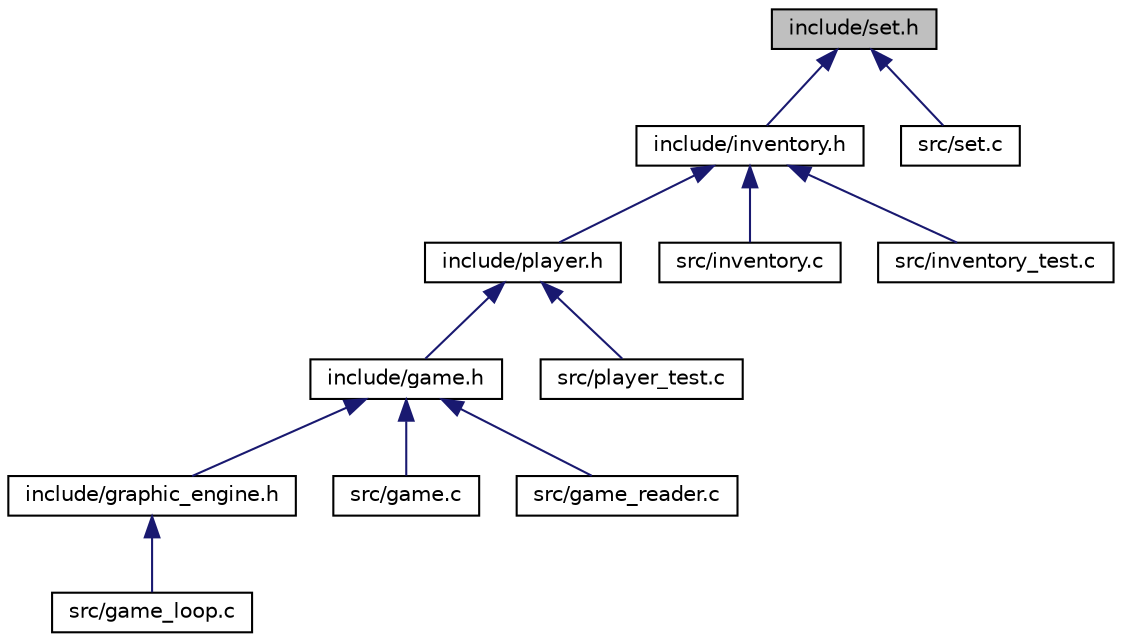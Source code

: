 digraph "include/set.h"
{
 // LATEX_PDF_SIZE
  edge [fontname="Helvetica",fontsize="10",labelfontname="Helvetica",labelfontsize="10"];
  node [fontname="Helvetica",fontsize="10",shape=record];
  Node1 [label="include/set.h",height=0.2,width=0.4,color="black", fillcolor="grey75", style="filled", fontcolor="black",tooltip="It defines set interface."];
  Node1 -> Node2 [dir="back",color="midnightblue",fontsize="10",style="solid",fontname="Helvetica"];
  Node2 [label="include/inventory.h",height=0.2,width=0.4,color="black", fillcolor="white", style="filled",URL="$inventory_8h.html",tooltip="Represents an inventory."];
  Node2 -> Node3 [dir="back",color="midnightblue",fontsize="10",style="solid",fontname="Helvetica"];
  Node3 [label="include/player.h",height=0.2,width=0.4,color="black", fillcolor="white", style="filled",URL="$player_8h.html",tooltip="It defines player interface."];
  Node3 -> Node4 [dir="back",color="midnightblue",fontsize="10",style="solid",fontname="Helvetica"];
  Node4 [label="include/game.h",height=0.2,width=0.4,color="black", fillcolor="white", style="filled",URL="$game_8h.html",tooltip="It defines the game interface for each command."];
  Node4 -> Node5 [dir="back",color="midnightblue",fontsize="10",style="solid",fontname="Helvetica"];
  Node5 [label="include/graphic_engine.h",height=0.2,width=0.4,color="black", fillcolor="white", style="filled",URL="$graphic__engine_8h.html",tooltip="It defines a textual graphic engine."];
  Node5 -> Node6 [dir="back",color="midnightblue",fontsize="10",style="solid",fontname="Helvetica"];
  Node6 [label="src/game_loop.c",height=0.2,width=0.4,color="black", fillcolor="white", style="filled",URL="$game__loop_8c.html",tooltip="It defines the game loop."];
  Node4 -> Node7 [dir="back",color="midnightblue",fontsize="10",style="solid",fontname="Helvetica"];
  Node7 [label="src/game.c",height=0.2,width=0.4,color="black", fillcolor="white", style="filled",URL="$game_8c.html",tooltip="It implements the game interface and all the associated callbacks for each command."];
  Node4 -> Node8 [dir="back",color="midnightblue",fontsize="10",style="solid",fontname="Helvetica"];
  Node8 [label="src/game_reader.c",height=0.2,width=0.4,color="black", fillcolor="white", style="filled",URL="$game__reader_8c.html",tooltip="It implements the game reader interface."];
  Node3 -> Node9 [dir="back",color="midnightblue",fontsize="10",style="solid",fontname="Helvetica"];
  Node9 [label="src/player_test.c",height=0.2,width=0.4,color="black", fillcolor="white", style="filled",URL="$player__test_8c.html",tooltip="It tests player module."];
  Node2 -> Node10 [dir="back",color="midnightblue",fontsize="10",style="solid",fontname="Helvetica"];
  Node10 [label="src/inventory.c",height=0.2,width=0.4,color="black", fillcolor="white", style="filled",URL="$inventory_8c.html",tooltip="Implementation of inventory."];
  Node2 -> Node11 [dir="back",color="midnightblue",fontsize="10",style="solid",fontname="Helvetica"];
  Node11 [label="src/inventory_test.c",height=0.2,width=0.4,color="black", fillcolor="white", style="filled",URL="$inventory__test_8c.html",tooltip="Tests the inventory module."];
  Node1 -> Node12 [dir="back",color="midnightblue",fontsize="10",style="solid",fontname="Helvetica"];
  Node12 [label="src/set.c",height=0.2,width=0.4,color="black", fillcolor="white", style="filled",URL="$set_8c.html",tooltip="Contains the implementation for set and its functions."];
}
